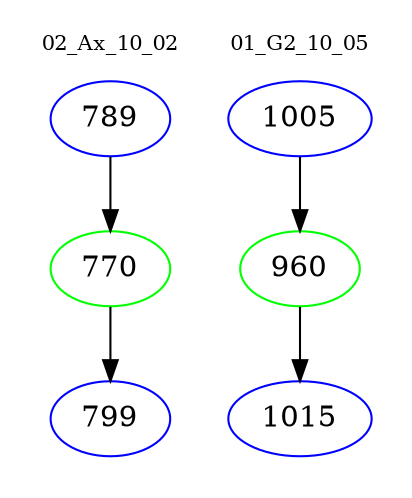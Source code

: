 digraph{
subgraph cluster_0 {
color = white
label = "02_Ax_10_02";
fontsize=10;
T0_789 [label="789", color="blue"]
T0_789 -> T0_770 [color="black"]
T0_770 [label="770", color="green"]
T0_770 -> T0_799 [color="black"]
T0_799 [label="799", color="blue"]
}
subgraph cluster_1 {
color = white
label = "01_G2_10_05";
fontsize=10;
T1_1005 [label="1005", color="blue"]
T1_1005 -> T1_960 [color="black"]
T1_960 [label="960", color="green"]
T1_960 -> T1_1015 [color="black"]
T1_1015 [label="1015", color="blue"]
}
}
